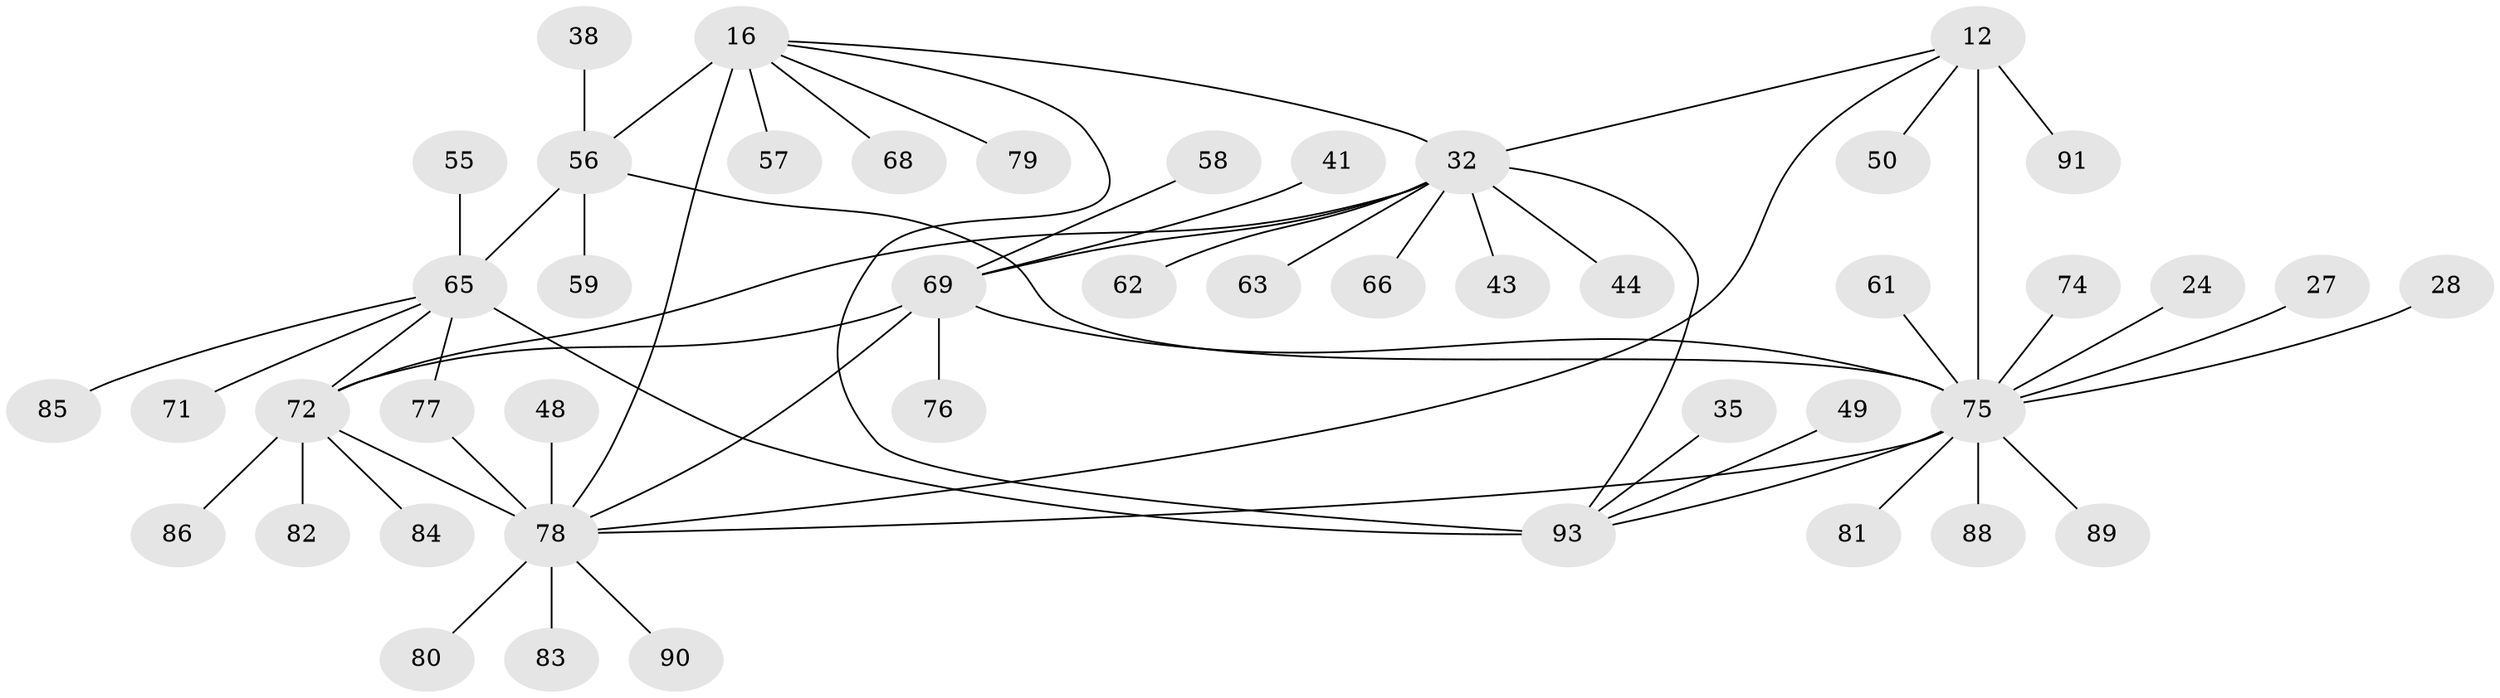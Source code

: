 // original degree distribution, {5: 0.010752688172043012, 8: 0.053763440860215055, 10: 0.021505376344086023, 7: 0.043010752688172046, 11: 0.010752688172043012, 4: 0.03225806451612903, 6: 0.043010752688172046, 9: 0.010752688172043012, 2: 0.16129032258064516, 1: 0.5483870967741935, 3: 0.06451612903225806}
// Generated by graph-tools (version 1.1) at 2025/58/03/04/25 21:58:05]
// undirected, 46 vertices, 57 edges
graph export_dot {
graph [start="1"]
  node [color=gray90,style=filled];
  12 [super="+10"];
  16 [super="+13"];
  24;
  27;
  28;
  32 [super="+4"];
  35;
  38;
  41;
  43;
  44;
  48;
  49 [super="+31"];
  50;
  55;
  56 [super="+15"];
  57;
  58;
  59 [super="+51"];
  61;
  62;
  63;
  65 [super="+20+22+25"];
  66;
  68;
  69 [super="+36"];
  71 [super="+42"];
  72 [super="+70+33+53+54"];
  74;
  75 [super="+11"];
  76;
  77;
  78 [super="+7+60+45"];
  79;
  80 [super="+30+46"];
  81;
  82;
  83;
  84 [super="+67"];
  85;
  86;
  88 [super="+52"];
  89;
  90;
  91 [super="+73+87"];
  93 [super="+92+18"];
  12 -- 50;
  12 -- 91;
  12 -- 75 [weight=4];
  12 -- 32;
  12 -- 78;
  16 -- 57;
  16 -- 78 [weight=2];
  16 -- 79;
  16 -- 32 [weight=2];
  16 -- 68;
  16 -- 93;
  16 -- 56 [weight=4];
  24 -- 75;
  27 -- 75;
  28 -- 75;
  32 -- 66;
  32 -- 72;
  32 -- 43;
  32 -- 44;
  32 -- 93;
  32 -- 62;
  32 -- 63;
  32 -- 69 [weight=4];
  35 -- 93;
  38 -- 56;
  41 -- 69;
  48 -- 78;
  49 -- 93;
  55 -- 65;
  56 -- 75 [weight=2];
  56 -- 59;
  56 -- 65;
  58 -- 69;
  61 -- 75;
  65 -- 71;
  65 -- 77;
  65 -- 85;
  65 -- 93 [weight=4];
  65 -- 72;
  69 -- 72;
  69 -- 75;
  69 -- 76;
  69 -- 78;
  72 -- 78 [weight=4];
  72 -- 82;
  72 -- 84;
  72 -- 86;
  74 -- 75;
  75 -- 81;
  75 -- 88;
  75 -- 89;
  75 -- 93 [weight=3];
  75 -- 78;
  77 -- 78;
  78 -- 80;
  78 -- 83;
  78 -- 90;
}
